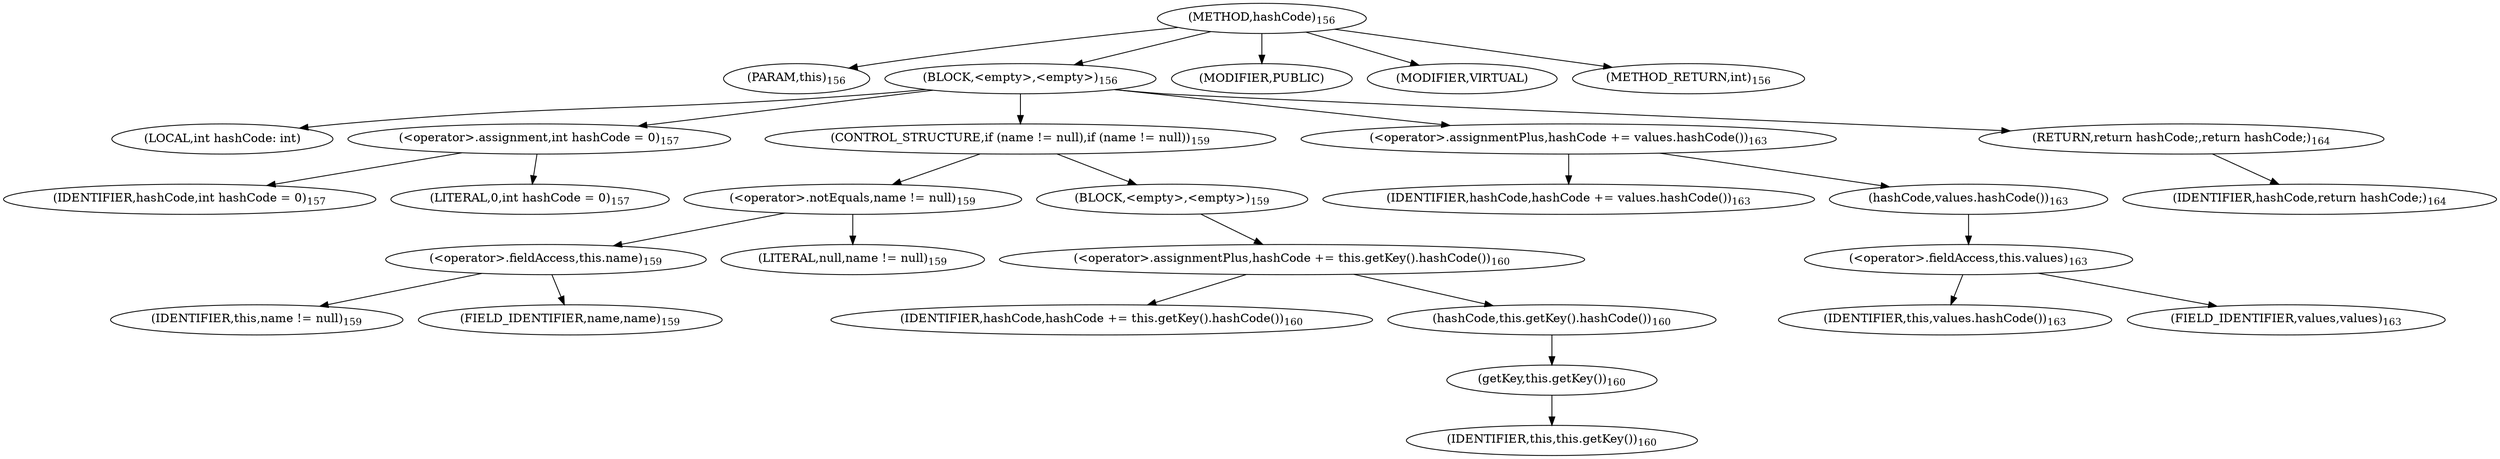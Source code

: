 digraph "hashCode" {  
"297" [label = <(METHOD,hashCode)<SUB>156</SUB>> ]
"9" [label = <(PARAM,this)<SUB>156</SUB>> ]
"298" [label = <(BLOCK,&lt;empty&gt;,&lt;empty&gt;)<SUB>156</SUB>> ]
"299" [label = <(LOCAL,int hashCode: int)> ]
"300" [label = <(&lt;operator&gt;.assignment,int hashCode = 0)<SUB>157</SUB>> ]
"301" [label = <(IDENTIFIER,hashCode,int hashCode = 0)<SUB>157</SUB>> ]
"302" [label = <(LITERAL,0,int hashCode = 0)<SUB>157</SUB>> ]
"303" [label = <(CONTROL_STRUCTURE,if (name != null),if (name != null))<SUB>159</SUB>> ]
"304" [label = <(&lt;operator&gt;.notEquals,name != null)<SUB>159</SUB>> ]
"305" [label = <(&lt;operator&gt;.fieldAccess,this.name)<SUB>159</SUB>> ]
"306" [label = <(IDENTIFIER,this,name != null)<SUB>159</SUB>> ]
"307" [label = <(FIELD_IDENTIFIER,name,name)<SUB>159</SUB>> ]
"308" [label = <(LITERAL,null,name != null)<SUB>159</SUB>> ]
"309" [label = <(BLOCK,&lt;empty&gt;,&lt;empty&gt;)<SUB>159</SUB>> ]
"310" [label = <(&lt;operator&gt;.assignmentPlus,hashCode += this.getKey().hashCode())<SUB>160</SUB>> ]
"311" [label = <(IDENTIFIER,hashCode,hashCode += this.getKey().hashCode())<SUB>160</SUB>> ]
"312" [label = <(hashCode,this.getKey().hashCode())<SUB>160</SUB>> ]
"313" [label = <(getKey,this.getKey())<SUB>160</SUB>> ]
"8" [label = <(IDENTIFIER,this,this.getKey())<SUB>160</SUB>> ]
"314" [label = <(&lt;operator&gt;.assignmentPlus,hashCode += values.hashCode())<SUB>163</SUB>> ]
"315" [label = <(IDENTIFIER,hashCode,hashCode += values.hashCode())<SUB>163</SUB>> ]
"316" [label = <(hashCode,values.hashCode())<SUB>163</SUB>> ]
"317" [label = <(&lt;operator&gt;.fieldAccess,this.values)<SUB>163</SUB>> ]
"318" [label = <(IDENTIFIER,this,values.hashCode())<SUB>163</SUB>> ]
"319" [label = <(FIELD_IDENTIFIER,values,values)<SUB>163</SUB>> ]
"320" [label = <(RETURN,return hashCode;,return hashCode;)<SUB>164</SUB>> ]
"321" [label = <(IDENTIFIER,hashCode,return hashCode;)<SUB>164</SUB>> ]
"322" [label = <(MODIFIER,PUBLIC)> ]
"323" [label = <(MODIFIER,VIRTUAL)> ]
"324" [label = <(METHOD_RETURN,int)<SUB>156</SUB>> ]
  "297" -> "9" 
  "297" -> "298" 
  "297" -> "322" 
  "297" -> "323" 
  "297" -> "324" 
  "298" -> "299" 
  "298" -> "300" 
  "298" -> "303" 
  "298" -> "314" 
  "298" -> "320" 
  "300" -> "301" 
  "300" -> "302" 
  "303" -> "304" 
  "303" -> "309" 
  "304" -> "305" 
  "304" -> "308" 
  "305" -> "306" 
  "305" -> "307" 
  "309" -> "310" 
  "310" -> "311" 
  "310" -> "312" 
  "312" -> "313" 
  "313" -> "8" 
  "314" -> "315" 
  "314" -> "316" 
  "316" -> "317" 
  "317" -> "318" 
  "317" -> "319" 
  "320" -> "321" 
}
